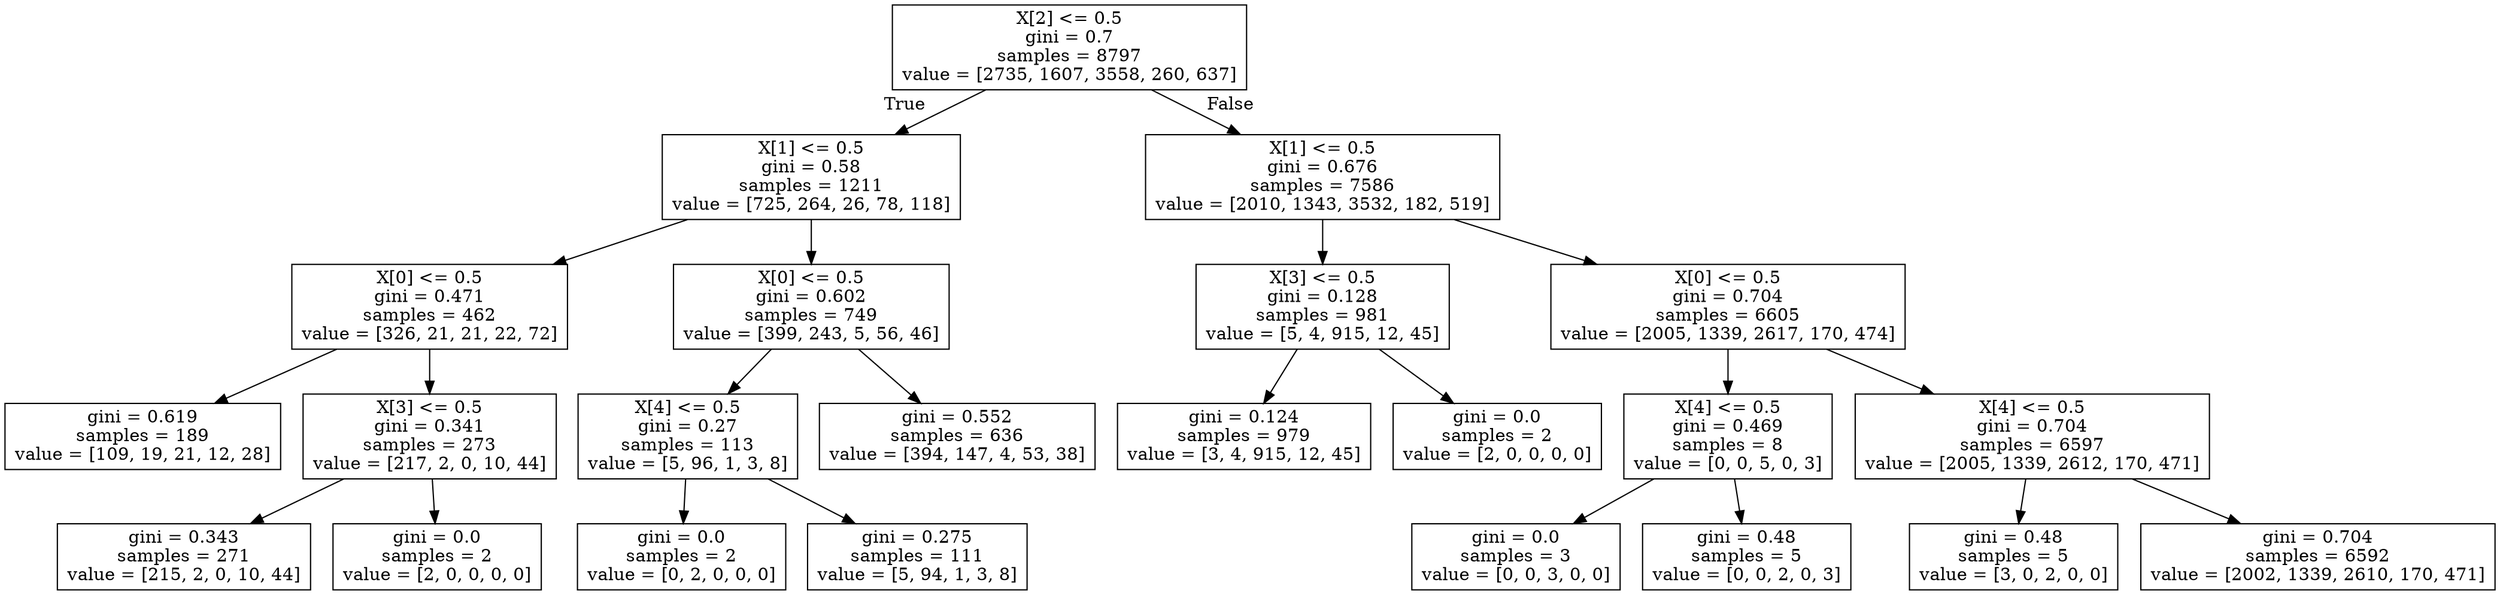 digraph Tree {
node [shape=box] ;
0 [label="X[2] <= 0.5\ngini = 0.7\nsamples = 8797\nvalue = [2735, 1607, 3558, 260, 637]"] ;
1 [label="X[1] <= 0.5\ngini = 0.58\nsamples = 1211\nvalue = [725, 264, 26, 78, 118]"] ;
0 -> 1 [labeldistance=2.5, labelangle=45, headlabel="True"] ;
2 [label="X[0] <= 0.5\ngini = 0.471\nsamples = 462\nvalue = [326, 21, 21, 22, 72]"] ;
1 -> 2 ;
3 [label="gini = 0.619\nsamples = 189\nvalue = [109, 19, 21, 12, 28]"] ;
2 -> 3 ;
4 [label="X[3] <= 0.5\ngini = 0.341\nsamples = 273\nvalue = [217, 2, 0, 10, 44]"] ;
2 -> 4 ;
5 [label="gini = 0.343\nsamples = 271\nvalue = [215, 2, 0, 10, 44]"] ;
4 -> 5 ;
6 [label="gini = 0.0\nsamples = 2\nvalue = [2, 0, 0, 0, 0]"] ;
4 -> 6 ;
7 [label="X[0] <= 0.5\ngini = 0.602\nsamples = 749\nvalue = [399, 243, 5, 56, 46]"] ;
1 -> 7 ;
8 [label="X[4] <= 0.5\ngini = 0.27\nsamples = 113\nvalue = [5, 96, 1, 3, 8]"] ;
7 -> 8 ;
9 [label="gini = 0.0\nsamples = 2\nvalue = [0, 2, 0, 0, 0]"] ;
8 -> 9 ;
10 [label="gini = 0.275\nsamples = 111\nvalue = [5, 94, 1, 3, 8]"] ;
8 -> 10 ;
11 [label="gini = 0.552\nsamples = 636\nvalue = [394, 147, 4, 53, 38]"] ;
7 -> 11 ;
12 [label="X[1] <= 0.5\ngini = 0.676\nsamples = 7586\nvalue = [2010, 1343, 3532, 182, 519]"] ;
0 -> 12 [labeldistance=2.5, labelangle=-45, headlabel="False"] ;
13 [label="X[3] <= 0.5\ngini = 0.128\nsamples = 981\nvalue = [5, 4, 915, 12, 45]"] ;
12 -> 13 ;
14 [label="gini = 0.124\nsamples = 979\nvalue = [3, 4, 915, 12, 45]"] ;
13 -> 14 ;
15 [label="gini = 0.0\nsamples = 2\nvalue = [2, 0, 0, 0, 0]"] ;
13 -> 15 ;
16 [label="X[0] <= 0.5\ngini = 0.704\nsamples = 6605\nvalue = [2005, 1339, 2617, 170, 474]"] ;
12 -> 16 ;
17 [label="X[4] <= 0.5\ngini = 0.469\nsamples = 8\nvalue = [0, 0, 5, 0, 3]"] ;
16 -> 17 ;
18 [label="gini = 0.0\nsamples = 3\nvalue = [0, 0, 3, 0, 0]"] ;
17 -> 18 ;
19 [label="gini = 0.48\nsamples = 5\nvalue = [0, 0, 2, 0, 3]"] ;
17 -> 19 ;
20 [label="X[4] <= 0.5\ngini = 0.704\nsamples = 6597\nvalue = [2005, 1339, 2612, 170, 471]"] ;
16 -> 20 ;
21 [label="gini = 0.48\nsamples = 5\nvalue = [3, 0, 2, 0, 0]"] ;
20 -> 21 ;
22 [label="gini = 0.704\nsamples = 6592\nvalue = [2002, 1339, 2610, 170, 471]"] ;
20 -> 22 ;
}